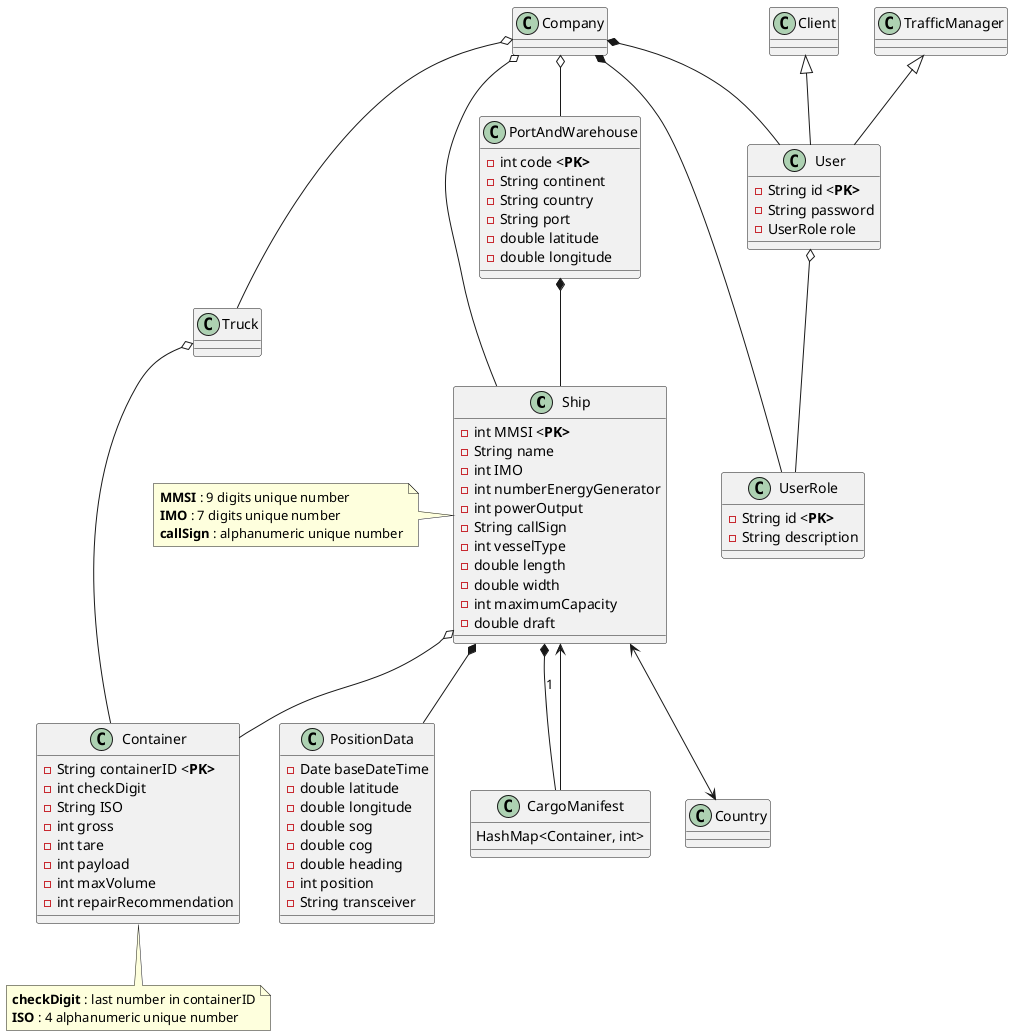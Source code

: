 @startuml

class Ship {

    -int MMSI <<b>PK>
    -String name
    -int IMO
    -int numberEnergyGenerator
    -int powerOutput
    -String callSign
    -int vesselType
    -double length
    -double width
    -int maximumCapacity
    -double draft
}

note left: <b>MMSI</b> : 9 digits unique number\n<b>IMO</b> : 7 digits unique number\n<b>callSign</b> : alphanumeric unique number


class Container {

    -String containerID <<b>PK>
    -int checkDigit
    -String ISO
    -int gross
    -int tare
    -int payload
    -int maxVolume
    -int repairRecommendation

}

note bottom: <b>checkDigit</b> : last number in containerID\n<b>ISO</b> : 4 alphanumeric unique number


class PortAndWarehouse {
    -int code <<b>PK>
    -String continent
    -String country
    -String port
    -double latitude
    -double longitude

}


class Truck{
}

class User{
    -String id <<b>PK>
    -String password
    -UserRole role
}

class UserRole{
    -String id <<b>PK>
    -String description
}

class Client{
}

class TrafficManager{
}

class PositionData{
    -Date baseDateTime
    -double latitude
    -double longitude
    -double sog
    -double cog
    -double heading
    -int position
    -String transceiver

}


class CargoManifest{
    HashMap<Container, int>
}

class Country {

}

class Company {

}

'Inheritance connections

Client <|-- User
TrafficManager <|-- User

'Aggregation connections

User o-- UserRole
Ship o-- Container
Truck o-- Container
Company o-- Ship
Company o-- Truck
Company o-- PortAndWarehouse


'Composition connections

Company *-- User
Company *-- UserRole
Ship *-- CargoManifest : 1
Ship *-- PositionData
PortAndWarehouse *-- Ship

'Association connections

CargoManifest --> Ship
Ship <--> Country

@enduml